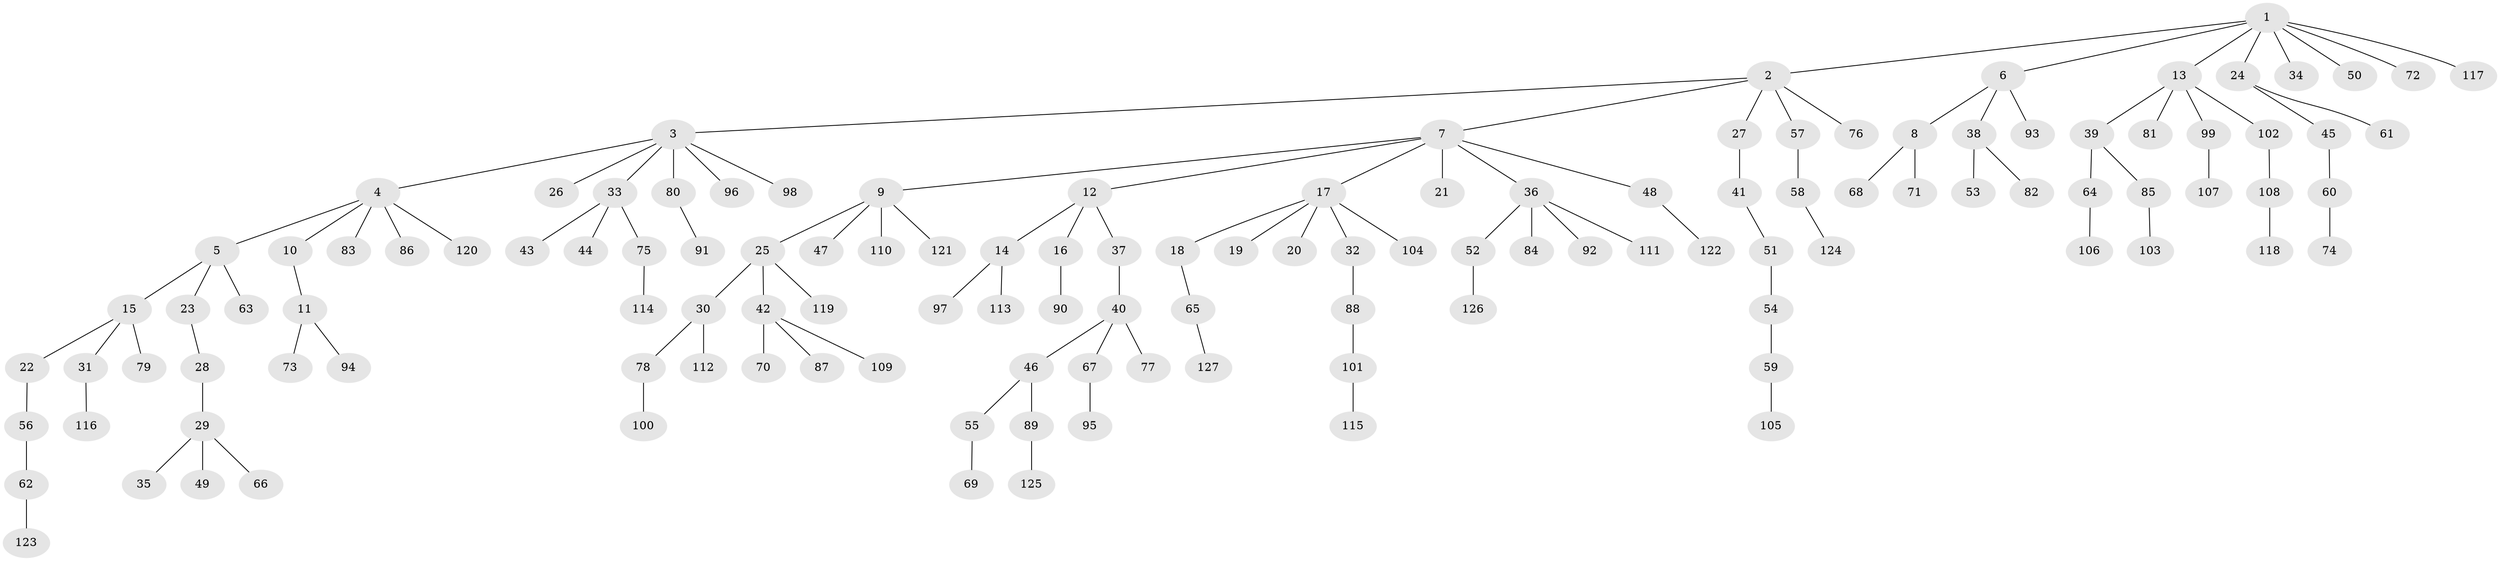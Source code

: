 // coarse degree distribution, {7: 0.011494252873563218, 6: 0.04597701149425287, 5: 0.022988505747126436, 4: 0.06896551724137931, 2: 0.19540229885057472, 1: 0.5632183908045977, 3: 0.09195402298850575}
// Generated by graph-tools (version 1.1) at 2025/52/02/27/25 19:52:12]
// undirected, 127 vertices, 126 edges
graph export_dot {
graph [start="1"]
  node [color=gray90,style=filled];
  1;
  2;
  3;
  4;
  5;
  6;
  7;
  8;
  9;
  10;
  11;
  12;
  13;
  14;
  15;
  16;
  17;
  18;
  19;
  20;
  21;
  22;
  23;
  24;
  25;
  26;
  27;
  28;
  29;
  30;
  31;
  32;
  33;
  34;
  35;
  36;
  37;
  38;
  39;
  40;
  41;
  42;
  43;
  44;
  45;
  46;
  47;
  48;
  49;
  50;
  51;
  52;
  53;
  54;
  55;
  56;
  57;
  58;
  59;
  60;
  61;
  62;
  63;
  64;
  65;
  66;
  67;
  68;
  69;
  70;
  71;
  72;
  73;
  74;
  75;
  76;
  77;
  78;
  79;
  80;
  81;
  82;
  83;
  84;
  85;
  86;
  87;
  88;
  89;
  90;
  91;
  92;
  93;
  94;
  95;
  96;
  97;
  98;
  99;
  100;
  101;
  102;
  103;
  104;
  105;
  106;
  107;
  108;
  109;
  110;
  111;
  112;
  113;
  114;
  115;
  116;
  117;
  118;
  119;
  120;
  121;
  122;
  123;
  124;
  125;
  126;
  127;
  1 -- 2;
  1 -- 6;
  1 -- 13;
  1 -- 24;
  1 -- 34;
  1 -- 50;
  1 -- 72;
  1 -- 117;
  2 -- 3;
  2 -- 7;
  2 -- 27;
  2 -- 57;
  2 -- 76;
  3 -- 4;
  3 -- 26;
  3 -- 33;
  3 -- 80;
  3 -- 96;
  3 -- 98;
  4 -- 5;
  4 -- 10;
  4 -- 83;
  4 -- 86;
  4 -- 120;
  5 -- 15;
  5 -- 23;
  5 -- 63;
  6 -- 8;
  6 -- 38;
  6 -- 93;
  7 -- 9;
  7 -- 12;
  7 -- 17;
  7 -- 21;
  7 -- 36;
  7 -- 48;
  8 -- 68;
  8 -- 71;
  9 -- 25;
  9 -- 47;
  9 -- 110;
  9 -- 121;
  10 -- 11;
  11 -- 73;
  11 -- 94;
  12 -- 14;
  12 -- 16;
  12 -- 37;
  13 -- 39;
  13 -- 81;
  13 -- 99;
  13 -- 102;
  14 -- 97;
  14 -- 113;
  15 -- 22;
  15 -- 31;
  15 -- 79;
  16 -- 90;
  17 -- 18;
  17 -- 19;
  17 -- 20;
  17 -- 32;
  17 -- 104;
  18 -- 65;
  22 -- 56;
  23 -- 28;
  24 -- 45;
  24 -- 61;
  25 -- 30;
  25 -- 42;
  25 -- 119;
  27 -- 41;
  28 -- 29;
  29 -- 35;
  29 -- 49;
  29 -- 66;
  30 -- 78;
  30 -- 112;
  31 -- 116;
  32 -- 88;
  33 -- 43;
  33 -- 44;
  33 -- 75;
  36 -- 52;
  36 -- 84;
  36 -- 92;
  36 -- 111;
  37 -- 40;
  38 -- 53;
  38 -- 82;
  39 -- 64;
  39 -- 85;
  40 -- 46;
  40 -- 67;
  40 -- 77;
  41 -- 51;
  42 -- 70;
  42 -- 87;
  42 -- 109;
  45 -- 60;
  46 -- 55;
  46 -- 89;
  48 -- 122;
  51 -- 54;
  52 -- 126;
  54 -- 59;
  55 -- 69;
  56 -- 62;
  57 -- 58;
  58 -- 124;
  59 -- 105;
  60 -- 74;
  62 -- 123;
  64 -- 106;
  65 -- 127;
  67 -- 95;
  75 -- 114;
  78 -- 100;
  80 -- 91;
  85 -- 103;
  88 -- 101;
  89 -- 125;
  99 -- 107;
  101 -- 115;
  102 -- 108;
  108 -- 118;
}
